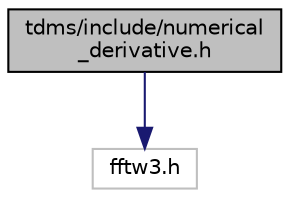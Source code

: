 digraph "tdms/include/numerical_derivative.h"
{
 // LATEX_PDF_SIZE
  edge [fontname="Helvetica",fontsize="10",labelfontname="Helvetica",labelfontsize="10"];
  node [fontname="Helvetica",fontsize="10",shape=record];
  Node1 [label="tdms/include/numerical\l_derivative.h",height=0.2,width=0.4,color="black", fillcolor="grey75", style="filled", fontcolor="black",tooltip="Functions to calculate the numerical derivatives."];
  Node1 -> Node2 [color="midnightblue",fontsize="10",style="solid",fontname="Helvetica"];
  Node2 [label="fftw3.h",height=0.2,width=0.4,color="grey75", fillcolor="white", style="filled",tooltip=" "];
}

